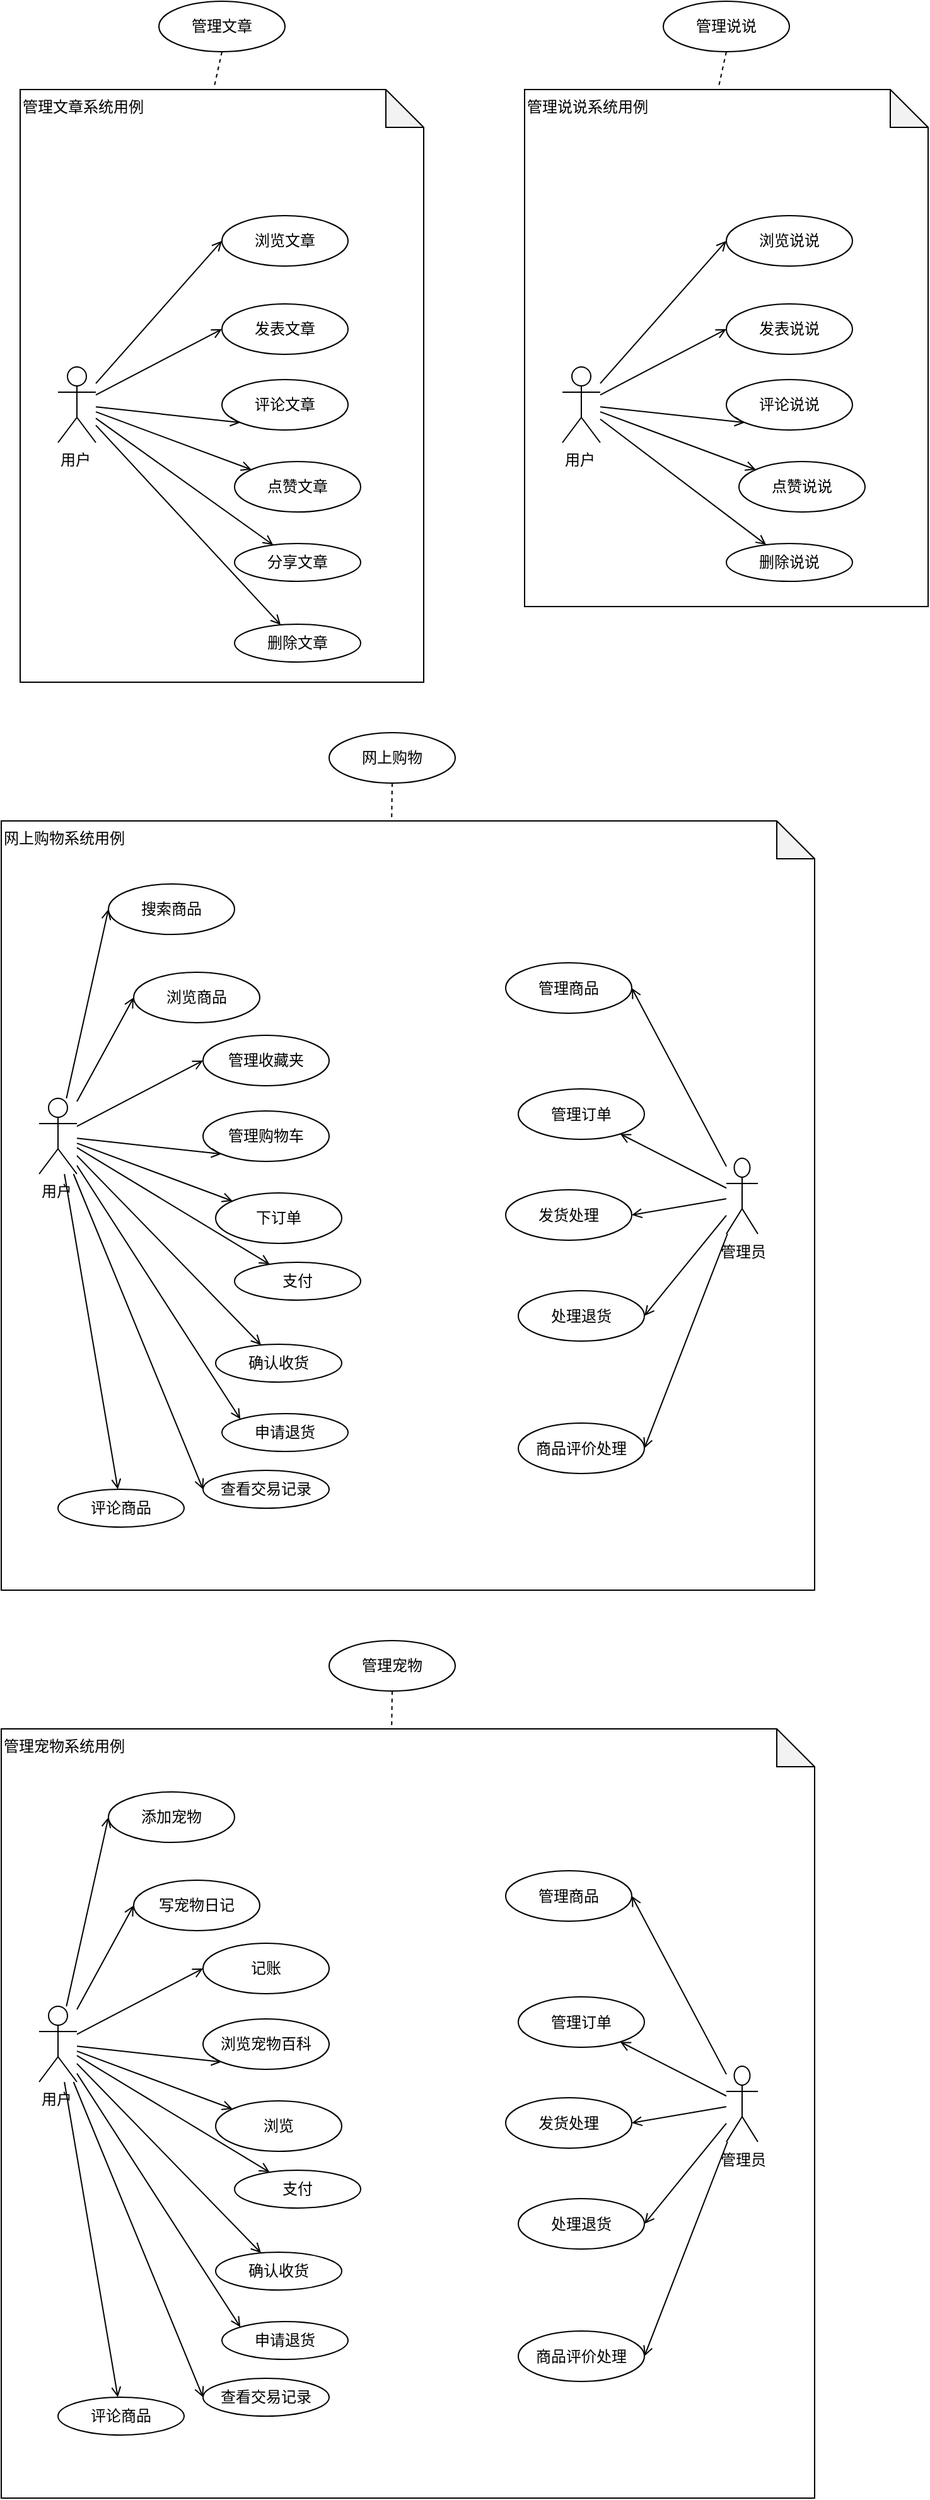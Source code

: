 <mxfile version="10.5.9" type="github"><diagram id="-0vTzU4oAzNSNKCKcxtk" name="Page-1"><mxGraphModel dx="1158" dy="766" grid="1" gridSize="10" guides="1" tooltips="1" connect="1" arrows="1" fold="1" page="1" pageScale="1" pageWidth="1000" pageHeight="1169" math="0" shadow="0"><root><mxCell id="0"/><mxCell id="1" parent="0"/><mxCell id="elsyB9uM147n_RTPPVKQ-110" value="" style="group" vertex="1" connectable="0" parent="1"><mxGeometry x="40" y="90" width="320" height="540" as="geometry"/></mxCell><mxCell id="elsyB9uM147n_RTPPVKQ-90" value="管理文章系统用例" style="shape=note;whiteSpace=wrap;html=1;backgroundOutline=1;darkOpacity=0.05;align=left;verticalAlign=top;" vertex="1" parent="elsyB9uM147n_RTPPVKQ-110"><mxGeometry y="70" width="320" height="470" as="geometry"/></mxCell><mxCell id="elsyB9uM147n_RTPPVKQ-91" value="用户" style="shape=umlActor;verticalLabelPosition=bottom;labelBackgroundColor=#ffffff;verticalAlign=top;html=1;outlineConnect=0;align=left;" vertex="1" parent="elsyB9uM147n_RTPPVKQ-110"><mxGeometry x="30" y="290" width="30" height="60" as="geometry"/></mxCell><mxCell id="elsyB9uM147n_RTPPVKQ-92" value="浏览文章&lt;div style=&quot;text-align: center&quot;&gt;&lt;/div&gt;" style="ellipse;whiteSpace=wrap;html=1;align=center;" vertex="1" parent="elsyB9uM147n_RTPPVKQ-110"><mxGeometry x="160" y="170" width="100" height="40" as="geometry"/></mxCell><mxCell id="elsyB9uM147n_RTPPVKQ-93" style="edgeStyle=none;rounded=0;orthogonalLoop=1;jettySize=auto;html=1;entryX=0;entryY=0.5;entryDx=0;entryDy=0;startArrow=none;startFill=0;endArrow=open;endFill=0;" edge="1" parent="elsyB9uM147n_RTPPVKQ-110" source="elsyB9uM147n_RTPPVKQ-91" target="elsyB9uM147n_RTPPVKQ-92"><mxGeometry relative="1" as="geometry"/></mxCell><mxCell id="elsyB9uM147n_RTPPVKQ-94" value="发表文章&lt;div style=&quot;text-align: center&quot;&gt;&lt;/div&gt;" style="ellipse;whiteSpace=wrap;html=1;align=center;" vertex="1" parent="elsyB9uM147n_RTPPVKQ-110"><mxGeometry x="160" y="240" width="100" height="40" as="geometry"/></mxCell><mxCell id="elsyB9uM147n_RTPPVKQ-104" style="edgeStyle=none;rounded=0;orthogonalLoop=1;jettySize=auto;html=1;entryX=0;entryY=0.5;entryDx=0;entryDy=0;startArrow=none;startFill=0;endArrow=open;endFill=0;" edge="1" parent="elsyB9uM147n_RTPPVKQ-110" source="elsyB9uM147n_RTPPVKQ-91" target="elsyB9uM147n_RTPPVKQ-94"><mxGeometry relative="1" as="geometry"/></mxCell><mxCell id="elsyB9uM147n_RTPPVKQ-96" value="评论文章" style="ellipse;whiteSpace=wrap;html=1;align=center;" vertex="1" parent="elsyB9uM147n_RTPPVKQ-110"><mxGeometry x="160" y="300" width="100" height="40" as="geometry"/></mxCell><mxCell id="elsyB9uM147n_RTPPVKQ-105" style="edgeStyle=none;rounded=0;orthogonalLoop=1;jettySize=auto;html=1;entryX=0;entryY=1;entryDx=0;entryDy=0;startArrow=none;startFill=0;endArrow=open;endFill=0;" edge="1" parent="elsyB9uM147n_RTPPVKQ-110" source="elsyB9uM147n_RTPPVKQ-91" target="elsyB9uM147n_RTPPVKQ-96"><mxGeometry relative="1" as="geometry"/></mxCell><mxCell id="elsyB9uM147n_RTPPVKQ-98" value="点赞文章" style="ellipse;whiteSpace=wrap;html=1;align=center;" vertex="1" parent="elsyB9uM147n_RTPPVKQ-110"><mxGeometry x="170" y="365" width="100" height="40" as="geometry"/></mxCell><mxCell id="elsyB9uM147n_RTPPVKQ-106" style="edgeStyle=none;rounded=0;orthogonalLoop=1;jettySize=auto;html=1;startArrow=none;startFill=0;endArrow=open;endFill=0;" edge="1" parent="elsyB9uM147n_RTPPVKQ-110" source="elsyB9uM147n_RTPPVKQ-91" target="elsyB9uM147n_RTPPVKQ-98"><mxGeometry relative="1" as="geometry"/></mxCell><mxCell id="elsyB9uM147n_RTPPVKQ-100" value="分享文章" style="ellipse;whiteSpace=wrap;html=1;align=center;" vertex="1" parent="elsyB9uM147n_RTPPVKQ-110"><mxGeometry x="170" y="430" width="100" height="30" as="geometry"/></mxCell><mxCell id="elsyB9uM147n_RTPPVKQ-107" style="edgeStyle=none;rounded=0;orthogonalLoop=1;jettySize=auto;html=1;startArrow=none;startFill=0;endArrow=open;endFill=0;" edge="1" parent="elsyB9uM147n_RTPPVKQ-110" source="elsyB9uM147n_RTPPVKQ-91" target="elsyB9uM147n_RTPPVKQ-100"><mxGeometry relative="1" as="geometry"/></mxCell><mxCell id="elsyB9uM147n_RTPPVKQ-102" value="删除文章" style="ellipse;whiteSpace=wrap;html=1;align=center;" vertex="1" parent="elsyB9uM147n_RTPPVKQ-110"><mxGeometry x="170" y="494" width="100" height="30" as="geometry"/></mxCell><mxCell id="elsyB9uM147n_RTPPVKQ-108" style="edgeStyle=none;rounded=0;orthogonalLoop=1;jettySize=auto;html=1;startArrow=none;startFill=0;endArrow=open;endFill=0;" edge="1" parent="elsyB9uM147n_RTPPVKQ-110" source="elsyB9uM147n_RTPPVKQ-91" target="elsyB9uM147n_RTPPVKQ-102"><mxGeometry relative="1" as="geometry"/></mxCell><mxCell id="elsyB9uM147n_RTPPVKQ-109" value="管理文章" style="ellipse;whiteSpace=wrap;html=1;align=center;" vertex="1" parent="elsyB9uM147n_RTPPVKQ-110"><mxGeometry x="110" width="100" height="40" as="geometry"/></mxCell><mxCell id="elsyB9uM147n_RTPPVKQ-5" style="rounded=0;orthogonalLoop=1;jettySize=auto;html=1;entryX=0.48;entryY=-0.002;entryDx=0;entryDy=0;entryPerimeter=0;endArrow=none;endFill=0;dashed=1;exitX=0.5;exitY=1;exitDx=0;exitDy=0;" edge="1" parent="elsyB9uM147n_RTPPVKQ-110" source="elsyB9uM147n_RTPPVKQ-109" target="elsyB9uM147n_RTPPVKQ-90"><mxGeometry relative="1" as="geometry"><mxPoint x="158.594" y="19.994" as="sourcePoint"/><mxPoint x="192" y="60" as="targetPoint"/></mxGeometry></mxCell><mxCell id="elsyB9uM147n_RTPPVKQ-111" value="" style="group" vertex="1" connectable="0" parent="1"><mxGeometry x="440" y="90" width="320" height="540" as="geometry"/></mxCell><mxCell id="elsyB9uM147n_RTPPVKQ-112" value="管理说说系统用例" style="shape=note;whiteSpace=wrap;html=1;backgroundOutline=1;darkOpacity=0.05;align=left;verticalAlign=top;" vertex="1" parent="elsyB9uM147n_RTPPVKQ-111"><mxGeometry y="70" width="320" height="410" as="geometry"/></mxCell><mxCell id="elsyB9uM147n_RTPPVKQ-113" value="用户" style="shape=umlActor;verticalLabelPosition=bottom;labelBackgroundColor=#ffffff;verticalAlign=top;html=1;outlineConnect=0;align=left;" vertex="1" parent="elsyB9uM147n_RTPPVKQ-111"><mxGeometry x="30" y="290" width="30" height="60" as="geometry"/></mxCell><mxCell id="elsyB9uM147n_RTPPVKQ-114" value="浏览说说&lt;div style=&quot;text-align: center&quot;&gt;&lt;/div&gt;" style="ellipse;whiteSpace=wrap;html=1;align=center;" vertex="1" parent="elsyB9uM147n_RTPPVKQ-111"><mxGeometry x="160" y="170" width="100" height="40" as="geometry"/></mxCell><mxCell id="elsyB9uM147n_RTPPVKQ-115" style="edgeStyle=none;rounded=0;orthogonalLoop=1;jettySize=auto;html=1;entryX=0;entryY=0.5;entryDx=0;entryDy=0;startArrow=none;startFill=0;endArrow=open;endFill=0;" edge="1" parent="elsyB9uM147n_RTPPVKQ-111" source="elsyB9uM147n_RTPPVKQ-113" target="elsyB9uM147n_RTPPVKQ-114"><mxGeometry relative="1" as="geometry"/></mxCell><mxCell id="elsyB9uM147n_RTPPVKQ-116" value="发表说说&lt;div style=&quot;text-align: center&quot;&gt;&lt;/div&gt;" style="ellipse;whiteSpace=wrap;html=1;align=center;" vertex="1" parent="elsyB9uM147n_RTPPVKQ-111"><mxGeometry x="160" y="240" width="100" height="40" as="geometry"/></mxCell><mxCell id="elsyB9uM147n_RTPPVKQ-117" style="edgeStyle=none;rounded=0;orthogonalLoop=1;jettySize=auto;html=1;entryX=0;entryY=0.5;entryDx=0;entryDy=0;startArrow=none;startFill=0;endArrow=open;endFill=0;" edge="1" parent="elsyB9uM147n_RTPPVKQ-111" source="elsyB9uM147n_RTPPVKQ-113" target="elsyB9uM147n_RTPPVKQ-116"><mxGeometry relative="1" as="geometry"/></mxCell><mxCell id="elsyB9uM147n_RTPPVKQ-118" value="评论说说" style="ellipse;whiteSpace=wrap;html=1;align=center;" vertex="1" parent="elsyB9uM147n_RTPPVKQ-111"><mxGeometry x="160" y="300" width="100" height="40" as="geometry"/></mxCell><mxCell id="elsyB9uM147n_RTPPVKQ-119" style="edgeStyle=none;rounded=0;orthogonalLoop=1;jettySize=auto;html=1;entryX=0;entryY=1;entryDx=0;entryDy=0;startArrow=none;startFill=0;endArrow=open;endFill=0;" edge="1" parent="elsyB9uM147n_RTPPVKQ-111" source="elsyB9uM147n_RTPPVKQ-113" target="elsyB9uM147n_RTPPVKQ-118"><mxGeometry relative="1" as="geometry"/></mxCell><mxCell id="elsyB9uM147n_RTPPVKQ-120" value="点赞说说" style="ellipse;whiteSpace=wrap;html=1;align=center;" vertex="1" parent="elsyB9uM147n_RTPPVKQ-111"><mxGeometry x="170" y="365" width="100" height="40" as="geometry"/></mxCell><mxCell id="elsyB9uM147n_RTPPVKQ-121" style="edgeStyle=none;rounded=0;orthogonalLoop=1;jettySize=auto;html=1;startArrow=none;startFill=0;endArrow=open;endFill=0;" edge="1" parent="elsyB9uM147n_RTPPVKQ-111" source="elsyB9uM147n_RTPPVKQ-113" target="elsyB9uM147n_RTPPVKQ-120"><mxGeometry relative="1" as="geometry"/></mxCell><mxCell id="elsyB9uM147n_RTPPVKQ-124" value="删除说说" style="ellipse;whiteSpace=wrap;html=1;align=center;" vertex="1" parent="elsyB9uM147n_RTPPVKQ-111"><mxGeometry x="160" y="430" width="100" height="30" as="geometry"/></mxCell><mxCell id="elsyB9uM147n_RTPPVKQ-125" style="edgeStyle=none;rounded=0;orthogonalLoop=1;jettySize=auto;html=1;startArrow=none;startFill=0;endArrow=open;endFill=0;" edge="1" parent="elsyB9uM147n_RTPPVKQ-111" source="elsyB9uM147n_RTPPVKQ-113" target="elsyB9uM147n_RTPPVKQ-124"><mxGeometry relative="1" as="geometry"/></mxCell><mxCell id="elsyB9uM147n_RTPPVKQ-126" value="管理说说" style="ellipse;whiteSpace=wrap;html=1;align=center;" vertex="1" parent="elsyB9uM147n_RTPPVKQ-111"><mxGeometry x="110" width="100" height="40" as="geometry"/></mxCell><mxCell id="elsyB9uM147n_RTPPVKQ-127" style="rounded=0;orthogonalLoop=1;jettySize=auto;html=1;entryX=0.48;entryY=-0.002;entryDx=0;entryDy=0;entryPerimeter=0;endArrow=none;endFill=0;dashed=1;exitX=0.5;exitY=1;exitDx=0;exitDy=0;" edge="1" parent="elsyB9uM147n_RTPPVKQ-111" source="elsyB9uM147n_RTPPVKQ-126" target="elsyB9uM147n_RTPPVKQ-112"><mxGeometry relative="1" as="geometry"><mxPoint x="158.594" y="19.994" as="sourcePoint"/><mxPoint x="192" y="60" as="targetPoint"/></mxGeometry></mxCell><mxCell id="elsyB9uM147n_RTPPVKQ-197" value="" style="group" vertex="1" connectable="0" parent="1"><mxGeometry x="25" y="670" width="645" height="680" as="geometry"/></mxCell><mxCell id="elsyB9uM147n_RTPPVKQ-129" value="网上购物系统用例" style="shape=note;whiteSpace=wrap;html=1;backgroundOutline=1;darkOpacity=0.05;align=left;verticalAlign=top;" vertex="1" parent="elsyB9uM147n_RTPPVKQ-197"><mxGeometry y="70" width="645" height="610" as="geometry"/></mxCell><mxCell id="elsyB9uM147n_RTPPVKQ-130" value="用户" style="shape=umlActor;verticalLabelPosition=bottom;labelBackgroundColor=#ffffff;verticalAlign=top;html=1;outlineConnect=0;align=left;" vertex="1" parent="elsyB9uM147n_RTPPVKQ-197"><mxGeometry x="30" y="290" width="30" height="60" as="geometry"/></mxCell><mxCell id="elsyB9uM147n_RTPPVKQ-131" value="浏览商品&lt;div style=&quot;text-align: center&quot;&gt;&lt;/div&gt;" style="ellipse;whiteSpace=wrap;html=1;align=center;" vertex="1" parent="elsyB9uM147n_RTPPVKQ-197"><mxGeometry x="105" y="190" width="100" height="40" as="geometry"/></mxCell><mxCell id="elsyB9uM147n_RTPPVKQ-132" style="edgeStyle=none;rounded=0;orthogonalLoop=1;jettySize=auto;html=1;entryX=0;entryY=0.5;entryDx=0;entryDy=0;startArrow=none;startFill=0;endArrow=open;endFill=0;" edge="1" parent="elsyB9uM147n_RTPPVKQ-197" source="elsyB9uM147n_RTPPVKQ-130" target="elsyB9uM147n_RTPPVKQ-131"><mxGeometry relative="1" as="geometry"/></mxCell><mxCell id="elsyB9uM147n_RTPPVKQ-133" value="管理收藏夹&lt;div style=&quot;text-align: center&quot;&gt;&lt;/div&gt;" style="ellipse;whiteSpace=wrap;html=1;align=center;" vertex="1" parent="elsyB9uM147n_RTPPVKQ-197"><mxGeometry x="160" y="240" width="100" height="40" as="geometry"/></mxCell><mxCell id="elsyB9uM147n_RTPPVKQ-134" style="edgeStyle=none;rounded=0;orthogonalLoop=1;jettySize=auto;html=1;entryX=0;entryY=0.5;entryDx=0;entryDy=0;startArrow=none;startFill=0;endArrow=open;endFill=0;" edge="1" parent="elsyB9uM147n_RTPPVKQ-197" source="elsyB9uM147n_RTPPVKQ-130" target="elsyB9uM147n_RTPPVKQ-133"><mxGeometry relative="1" as="geometry"/></mxCell><mxCell id="elsyB9uM147n_RTPPVKQ-135" value="管理购物车" style="ellipse;whiteSpace=wrap;html=1;align=center;" vertex="1" parent="elsyB9uM147n_RTPPVKQ-197"><mxGeometry x="160" y="300" width="100" height="40" as="geometry"/></mxCell><mxCell id="elsyB9uM147n_RTPPVKQ-136" style="edgeStyle=none;rounded=0;orthogonalLoop=1;jettySize=auto;html=1;entryX=0;entryY=1;entryDx=0;entryDy=0;startArrow=none;startFill=0;endArrow=open;endFill=0;" edge="1" parent="elsyB9uM147n_RTPPVKQ-197" source="elsyB9uM147n_RTPPVKQ-130" target="elsyB9uM147n_RTPPVKQ-135"><mxGeometry relative="1" as="geometry"/></mxCell><mxCell id="elsyB9uM147n_RTPPVKQ-137" value="下订单" style="ellipse;whiteSpace=wrap;html=1;align=center;" vertex="1" parent="elsyB9uM147n_RTPPVKQ-197"><mxGeometry x="170" y="365" width="100" height="40" as="geometry"/></mxCell><mxCell id="elsyB9uM147n_RTPPVKQ-138" style="edgeStyle=none;rounded=0;orthogonalLoop=1;jettySize=auto;html=1;startArrow=none;startFill=0;endArrow=open;endFill=0;" edge="1" parent="elsyB9uM147n_RTPPVKQ-197" source="elsyB9uM147n_RTPPVKQ-130" target="elsyB9uM147n_RTPPVKQ-137"><mxGeometry relative="1" as="geometry"/></mxCell><mxCell id="elsyB9uM147n_RTPPVKQ-139" value="支付" style="ellipse;whiteSpace=wrap;html=1;align=center;" vertex="1" parent="elsyB9uM147n_RTPPVKQ-197"><mxGeometry x="185" y="420" width="100" height="30" as="geometry"/></mxCell><mxCell id="elsyB9uM147n_RTPPVKQ-140" style="edgeStyle=none;rounded=0;orthogonalLoop=1;jettySize=auto;html=1;startArrow=none;startFill=0;endArrow=open;endFill=0;" edge="1" parent="elsyB9uM147n_RTPPVKQ-197" source="elsyB9uM147n_RTPPVKQ-130" target="elsyB9uM147n_RTPPVKQ-139"><mxGeometry relative="1" as="geometry"/></mxCell><mxCell id="elsyB9uM147n_RTPPVKQ-141" value="确认收货" style="ellipse;whiteSpace=wrap;html=1;align=center;" vertex="1" parent="elsyB9uM147n_RTPPVKQ-197"><mxGeometry x="170" y="485" width="100" height="30" as="geometry"/></mxCell><mxCell id="elsyB9uM147n_RTPPVKQ-142" style="edgeStyle=none;rounded=0;orthogonalLoop=1;jettySize=auto;html=1;startArrow=none;startFill=0;endArrow=open;endFill=0;" edge="1" parent="elsyB9uM147n_RTPPVKQ-197" source="elsyB9uM147n_RTPPVKQ-130" target="elsyB9uM147n_RTPPVKQ-141"><mxGeometry relative="1" as="geometry"/></mxCell><mxCell id="elsyB9uM147n_RTPPVKQ-143" value="网上购物" style="ellipse;whiteSpace=wrap;html=1;align=center;" vertex="1" parent="elsyB9uM147n_RTPPVKQ-197"><mxGeometry x="260" width="100" height="40" as="geometry"/></mxCell><mxCell id="elsyB9uM147n_RTPPVKQ-144" style="rounded=0;orthogonalLoop=1;jettySize=auto;html=1;entryX=0.48;entryY=-0.002;entryDx=0;entryDy=0;entryPerimeter=0;endArrow=none;endFill=0;dashed=1;exitX=0.5;exitY=1;exitDx=0;exitDy=0;" edge="1" parent="elsyB9uM147n_RTPPVKQ-197" source="elsyB9uM147n_RTPPVKQ-143" target="elsyB9uM147n_RTPPVKQ-129"><mxGeometry relative="1" as="geometry"><mxPoint x="158.594" y="19.994" as="sourcePoint"/><mxPoint x="192" y="60" as="targetPoint"/></mxGeometry></mxCell><mxCell id="elsyB9uM147n_RTPPVKQ-145" value="评论商品" style="ellipse;whiteSpace=wrap;html=1;align=center;" vertex="1" parent="elsyB9uM147n_RTPPVKQ-197"><mxGeometry x="45" y="600" width="100" height="30" as="geometry"/></mxCell><mxCell id="elsyB9uM147n_RTPPVKQ-146" style="edgeStyle=none;rounded=0;orthogonalLoop=1;jettySize=auto;html=1;startArrow=none;startFill=0;endArrow=open;endFill=0;" edge="1" parent="elsyB9uM147n_RTPPVKQ-197" source="elsyB9uM147n_RTPPVKQ-130" target="elsyB9uM147n_RTPPVKQ-145"><mxGeometry relative="1" as="geometry"/></mxCell><mxCell id="elsyB9uM147n_RTPPVKQ-149" value="搜索商品&lt;div style=&quot;text-align: center&quot;&gt;&lt;/div&gt;" style="ellipse;whiteSpace=wrap;html=1;align=center;" vertex="1" parent="elsyB9uM147n_RTPPVKQ-197"><mxGeometry x="85" y="120" width="100" height="40" as="geometry"/></mxCell><mxCell id="elsyB9uM147n_RTPPVKQ-151" value="申请退货" style="ellipse;whiteSpace=wrap;html=1;align=center;" vertex="1" parent="elsyB9uM147n_RTPPVKQ-197"><mxGeometry x="175" y="540" width="100" height="30" as="geometry"/></mxCell><mxCell id="elsyB9uM147n_RTPPVKQ-153" value="查看交易记录" style="ellipse;whiteSpace=wrap;html=1;align=center;" vertex="1" parent="elsyB9uM147n_RTPPVKQ-197"><mxGeometry x="160" y="585" width="100" height="30" as="geometry"/></mxCell><mxCell id="elsyB9uM147n_RTPPVKQ-196" value="" style="group" vertex="1" connectable="0" parent="elsyB9uM147n_RTPPVKQ-197"><mxGeometry x="400" y="182.5" width="200" height="405" as="geometry"/></mxCell><mxCell id="elsyB9uM147n_RTPPVKQ-155" value="管理员" style="shape=umlActor;verticalLabelPosition=bottom;labelBackgroundColor=#ffffff;verticalAlign=top;html=1;outlineConnect=0;align=center;" vertex="1" parent="elsyB9uM147n_RTPPVKQ-196"><mxGeometry x="175" y="155" width="25" height="60" as="geometry"/></mxCell><mxCell id="elsyB9uM147n_RTPPVKQ-156" value="管理商品&lt;div style=&quot;text-align: center&quot;&gt;&lt;/div&gt;" style="ellipse;whiteSpace=wrap;html=1;align=center;" vertex="1" parent="elsyB9uM147n_RTPPVKQ-196"><mxGeometry width="100" height="40" as="geometry"/></mxCell><mxCell id="elsyB9uM147n_RTPPVKQ-188" style="edgeStyle=none;rounded=0;orthogonalLoop=1;jettySize=auto;html=1;entryX=1;entryY=0.5;entryDx=0;entryDy=0;startArrow=none;startFill=0;endArrow=open;endFill=0;" edge="1" parent="elsyB9uM147n_RTPPVKQ-196" source="elsyB9uM147n_RTPPVKQ-155" target="elsyB9uM147n_RTPPVKQ-156"><mxGeometry relative="1" as="geometry"/></mxCell><mxCell id="elsyB9uM147n_RTPPVKQ-157" value="管理订单&lt;div style=&quot;text-align: center&quot;&gt;&lt;/div&gt;" style="ellipse;whiteSpace=wrap;html=1;align=center;" vertex="1" parent="elsyB9uM147n_RTPPVKQ-196"><mxGeometry x="10" y="100" width="100" height="40" as="geometry"/></mxCell><mxCell id="elsyB9uM147n_RTPPVKQ-189" style="edgeStyle=none;rounded=0;orthogonalLoop=1;jettySize=auto;html=1;startArrow=none;startFill=0;endArrow=open;endFill=0;" edge="1" parent="elsyB9uM147n_RTPPVKQ-196" source="elsyB9uM147n_RTPPVKQ-155" target="elsyB9uM147n_RTPPVKQ-157"><mxGeometry relative="1" as="geometry"/></mxCell><mxCell id="elsyB9uM147n_RTPPVKQ-186" value="处理退货&lt;div style=&quot;text-align: center&quot;&gt;&lt;/div&gt;" style="ellipse;whiteSpace=wrap;html=1;align=center;" vertex="1" parent="elsyB9uM147n_RTPPVKQ-196"><mxGeometry x="10" y="260" width="100" height="40" as="geometry"/></mxCell><mxCell id="elsyB9uM147n_RTPPVKQ-193" style="edgeStyle=none;rounded=0;orthogonalLoop=1;jettySize=auto;html=1;entryX=1;entryY=0.5;entryDx=0;entryDy=0;startArrow=none;startFill=0;endArrow=open;endFill=0;" edge="1" parent="elsyB9uM147n_RTPPVKQ-196" source="elsyB9uM147n_RTPPVKQ-155" target="elsyB9uM147n_RTPPVKQ-186"><mxGeometry relative="1" as="geometry"/></mxCell><mxCell id="elsyB9uM147n_RTPPVKQ-187" value="发货处理&lt;div style=&quot;text-align: center&quot;&gt;&lt;/div&gt;" style="ellipse;whiteSpace=wrap;html=1;align=center;" vertex="1" parent="elsyB9uM147n_RTPPVKQ-196"><mxGeometry y="180" width="100" height="40" as="geometry"/></mxCell><mxCell id="elsyB9uM147n_RTPPVKQ-190" style="edgeStyle=none;rounded=0;orthogonalLoop=1;jettySize=auto;html=1;entryX=1;entryY=0.5;entryDx=0;entryDy=0;startArrow=none;startFill=0;endArrow=open;endFill=0;" edge="1" parent="elsyB9uM147n_RTPPVKQ-196" source="elsyB9uM147n_RTPPVKQ-155" target="elsyB9uM147n_RTPPVKQ-187"><mxGeometry relative="1" as="geometry"/></mxCell><mxCell id="elsyB9uM147n_RTPPVKQ-194" value="商品评价处理&lt;div style=&quot;text-align: center&quot;&gt;&lt;/div&gt;" style="ellipse;whiteSpace=wrap;html=1;align=center;" vertex="1" parent="elsyB9uM147n_RTPPVKQ-196"><mxGeometry x="10" y="365" width="100" height="40" as="geometry"/></mxCell><mxCell id="elsyB9uM147n_RTPPVKQ-195" style="edgeStyle=none;rounded=0;orthogonalLoop=1;jettySize=auto;html=1;entryX=1;entryY=0.5;entryDx=0;entryDy=0;startArrow=none;startFill=0;endArrow=open;endFill=0;" edge="1" parent="elsyB9uM147n_RTPPVKQ-196" source="elsyB9uM147n_RTPPVKQ-155" target="elsyB9uM147n_RTPPVKQ-194"><mxGeometry relative="1" as="geometry"/></mxCell><mxCell id="elsyB9uM147n_RTPPVKQ-150" style="edgeStyle=none;rounded=0;orthogonalLoop=1;jettySize=auto;html=1;entryX=0;entryY=0.5;entryDx=0;entryDy=0;startArrow=none;startFill=0;endArrow=open;endFill=0;" edge="1" parent="elsyB9uM147n_RTPPVKQ-197" source="elsyB9uM147n_RTPPVKQ-130" target="elsyB9uM147n_RTPPVKQ-149"><mxGeometry relative="1" as="geometry"/></mxCell><mxCell id="elsyB9uM147n_RTPPVKQ-152" style="edgeStyle=none;rounded=0;orthogonalLoop=1;jettySize=auto;html=1;entryX=0;entryY=0;entryDx=0;entryDy=0;startArrow=none;startFill=0;endArrow=open;endFill=0;" edge="1" parent="elsyB9uM147n_RTPPVKQ-197" source="elsyB9uM147n_RTPPVKQ-130" target="elsyB9uM147n_RTPPVKQ-151"><mxGeometry relative="1" as="geometry"/></mxCell><mxCell id="elsyB9uM147n_RTPPVKQ-154" style="edgeStyle=none;rounded=0;orthogonalLoop=1;jettySize=auto;html=1;entryX=0;entryY=0.5;entryDx=0;entryDy=0;startArrow=none;startFill=0;endArrow=open;endFill=0;" edge="1" parent="elsyB9uM147n_RTPPVKQ-197" source="elsyB9uM147n_RTPPVKQ-130" target="elsyB9uM147n_RTPPVKQ-153"><mxGeometry relative="1" as="geometry"/></mxCell><mxCell id="elsyB9uM147n_RTPPVKQ-198" value="" style="group" vertex="1" connectable="0" parent="1"><mxGeometry x="25" y="1390" width="645" height="680" as="geometry"/></mxCell><mxCell id="elsyB9uM147n_RTPPVKQ-199" value="管理宠物系统用例" style="shape=note;whiteSpace=wrap;html=1;backgroundOutline=1;darkOpacity=0.05;align=left;verticalAlign=top;" vertex="1" parent="elsyB9uM147n_RTPPVKQ-198"><mxGeometry y="70" width="645" height="610" as="geometry"/></mxCell><mxCell id="elsyB9uM147n_RTPPVKQ-200" value="用户" style="shape=umlActor;verticalLabelPosition=bottom;labelBackgroundColor=#ffffff;verticalAlign=top;html=1;outlineConnect=0;align=left;" vertex="1" parent="elsyB9uM147n_RTPPVKQ-198"><mxGeometry x="30" y="290" width="30" height="60" as="geometry"/></mxCell><mxCell id="elsyB9uM147n_RTPPVKQ-201" value="写宠物日记&lt;div style=&quot;text-align: center&quot;&gt;&lt;/div&gt;" style="ellipse;whiteSpace=wrap;html=1;align=center;" vertex="1" parent="elsyB9uM147n_RTPPVKQ-198"><mxGeometry x="105" y="190" width="100" height="40" as="geometry"/></mxCell><mxCell id="elsyB9uM147n_RTPPVKQ-202" style="edgeStyle=none;rounded=0;orthogonalLoop=1;jettySize=auto;html=1;entryX=0;entryY=0.5;entryDx=0;entryDy=0;startArrow=none;startFill=0;endArrow=open;endFill=0;" edge="1" parent="elsyB9uM147n_RTPPVKQ-198" source="elsyB9uM147n_RTPPVKQ-200" target="elsyB9uM147n_RTPPVKQ-201"><mxGeometry relative="1" as="geometry"/></mxCell><mxCell id="elsyB9uM147n_RTPPVKQ-203" value="记账&lt;div style=&quot;text-align: center&quot;&gt;&lt;/div&gt;" style="ellipse;whiteSpace=wrap;html=1;align=center;" vertex="1" parent="elsyB9uM147n_RTPPVKQ-198"><mxGeometry x="160" y="240" width="100" height="40" as="geometry"/></mxCell><mxCell id="elsyB9uM147n_RTPPVKQ-204" style="edgeStyle=none;rounded=0;orthogonalLoop=1;jettySize=auto;html=1;entryX=0;entryY=0.5;entryDx=0;entryDy=0;startArrow=none;startFill=0;endArrow=open;endFill=0;" edge="1" parent="elsyB9uM147n_RTPPVKQ-198" source="elsyB9uM147n_RTPPVKQ-200" target="elsyB9uM147n_RTPPVKQ-203"><mxGeometry relative="1" as="geometry"/></mxCell><mxCell id="elsyB9uM147n_RTPPVKQ-205" value="浏览宠物百科" style="ellipse;whiteSpace=wrap;html=1;align=center;" vertex="1" parent="elsyB9uM147n_RTPPVKQ-198"><mxGeometry x="160" y="300" width="100" height="40" as="geometry"/></mxCell><mxCell id="elsyB9uM147n_RTPPVKQ-206" style="edgeStyle=none;rounded=0;orthogonalLoop=1;jettySize=auto;html=1;entryX=0;entryY=1;entryDx=0;entryDy=0;startArrow=none;startFill=0;endArrow=open;endFill=0;" edge="1" parent="elsyB9uM147n_RTPPVKQ-198" source="elsyB9uM147n_RTPPVKQ-200" target="elsyB9uM147n_RTPPVKQ-205"><mxGeometry relative="1" as="geometry"/></mxCell><mxCell id="elsyB9uM147n_RTPPVKQ-207" value="浏览" style="ellipse;whiteSpace=wrap;html=1;align=center;" vertex="1" parent="elsyB9uM147n_RTPPVKQ-198"><mxGeometry x="170" y="365" width="100" height="40" as="geometry"/></mxCell><mxCell id="elsyB9uM147n_RTPPVKQ-208" style="edgeStyle=none;rounded=0;orthogonalLoop=1;jettySize=auto;html=1;startArrow=none;startFill=0;endArrow=open;endFill=0;" edge="1" parent="elsyB9uM147n_RTPPVKQ-198" source="elsyB9uM147n_RTPPVKQ-200" target="elsyB9uM147n_RTPPVKQ-207"><mxGeometry relative="1" as="geometry"/></mxCell><mxCell id="elsyB9uM147n_RTPPVKQ-209" value="支付" style="ellipse;whiteSpace=wrap;html=1;align=center;" vertex="1" parent="elsyB9uM147n_RTPPVKQ-198"><mxGeometry x="185" y="420" width="100" height="30" as="geometry"/></mxCell><mxCell id="elsyB9uM147n_RTPPVKQ-210" style="edgeStyle=none;rounded=0;orthogonalLoop=1;jettySize=auto;html=1;startArrow=none;startFill=0;endArrow=open;endFill=0;" edge="1" parent="elsyB9uM147n_RTPPVKQ-198" source="elsyB9uM147n_RTPPVKQ-200" target="elsyB9uM147n_RTPPVKQ-209"><mxGeometry relative="1" as="geometry"/></mxCell><mxCell id="elsyB9uM147n_RTPPVKQ-211" value="确认收货" style="ellipse;whiteSpace=wrap;html=1;align=center;" vertex="1" parent="elsyB9uM147n_RTPPVKQ-198"><mxGeometry x="170" y="485" width="100" height="30" as="geometry"/></mxCell><mxCell id="elsyB9uM147n_RTPPVKQ-212" style="edgeStyle=none;rounded=0;orthogonalLoop=1;jettySize=auto;html=1;startArrow=none;startFill=0;endArrow=open;endFill=0;" edge="1" parent="elsyB9uM147n_RTPPVKQ-198" source="elsyB9uM147n_RTPPVKQ-200" target="elsyB9uM147n_RTPPVKQ-211"><mxGeometry relative="1" as="geometry"/></mxCell><mxCell id="elsyB9uM147n_RTPPVKQ-213" value="管理宠物" style="ellipse;whiteSpace=wrap;html=1;align=center;" vertex="1" parent="elsyB9uM147n_RTPPVKQ-198"><mxGeometry x="260" width="100" height="40" as="geometry"/></mxCell><mxCell id="elsyB9uM147n_RTPPVKQ-214" style="rounded=0;orthogonalLoop=1;jettySize=auto;html=1;entryX=0.48;entryY=-0.002;entryDx=0;entryDy=0;entryPerimeter=0;endArrow=none;endFill=0;dashed=1;exitX=0.5;exitY=1;exitDx=0;exitDy=0;" edge="1" parent="elsyB9uM147n_RTPPVKQ-198" source="elsyB9uM147n_RTPPVKQ-213" target="elsyB9uM147n_RTPPVKQ-199"><mxGeometry relative="1" as="geometry"><mxPoint x="158.594" y="19.994" as="sourcePoint"/><mxPoint x="192" y="60" as="targetPoint"/></mxGeometry></mxCell><mxCell id="elsyB9uM147n_RTPPVKQ-215" value="评论商品" style="ellipse;whiteSpace=wrap;html=1;align=center;" vertex="1" parent="elsyB9uM147n_RTPPVKQ-198"><mxGeometry x="45" y="600" width="100" height="30" as="geometry"/></mxCell><mxCell id="elsyB9uM147n_RTPPVKQ-216" style="edgeStyle=none;rounded=0;orthogonalLoop=1;jettySize=auto;html=1;startArrow=none;startFill=0;endArrow=open;endFill=0;" edge="1" parent="elsyB9uM147n_RTPPVKQ-198" source="elsyB9uM147n_RTPPVKQ-200" target="elsyB9uM147n_RTPPVKQ-215"><mxGeometry relative="1" as="geometry"/></mxCell><mxCell id="elsyB9uM147n_RTPPVKQ-217" value="添加宠物&lt;div style=&quot;text-align: center&quot;&gt;&lt;/div&gt;" style="ellipse;whiteSpace=wrap;html=1;align=center;" vertex="1" parent="elsyB9uM147n_RTPPVKQ-198"><mxGeometry x="85" y="120" width="100" height="40" as="geometry"/></mxCell><mxCell id="elsyB9uM147n_RTPPVKQ-218" value="申请退货" style="ellipse;whiteSpace=wrap;html=1;align=center;" vertex="1" parent="elsyB9uM147n_RTPPVKQ-198"><mxGeometry x="175" y="540" width="100" height="30" as="geometry"/></mxCell><mxCell id="elsyB9uM147n_RTPPVKQ-219" value="查看交易记录" style="ellipse;whiteSpace=wrap;html=1;align=center;" vertex="1" parent="elsyB9uM147n_RTPPVKQ-198"><mxGeometry x="160" y="585" width="100" height="30" as="geometry"/></mxCell><mxCell id="elsyB9uM147n_RTPPVKQ-220" value="" style="group" vertex="1" connectable="0" parent="elsyB9uM147n_RTPPVKQ-198"><mxGeometry x="400" y="182.5" width="200" height="405" as="geometry"/></mxCell><mxCell id="elsyB9uM147n_RTPPVKQ-221" value="管理员" style="shape=umlActor;verticalLabelPosition=bottom;labelBackgroundColor=#ffffff;verticalAlign=top;html=1;outlineConnect=0;align=center;" vertex="1" parent="elsyB9uM147n_RTPPVKQ-220"><mxGeometry x="175" y="155" width="25" height="60" as="geometry"/></mxCell><mxCell id="elsyB9uM147n_RTPPVKQ-222" value="管理商品&lt;div style=&quot;text-align: center&quot;&gt;&lt;/div&gt;" style="ellipse;whiteSpace=wrap;html=1;align=center;" vertex="1" parent="elsyB9uM147n_RTPPVKQ-220"><mxGeometry width="100" height="40" as="geometry"/></mxCell><mxCell id="elsyB9uM147n_RTPPVKQ-223" style="edgeStyle=none;rounded=0;orthogonalLoop=1;jettySize=auto;html=1;entryX=1;entryY=0.5;entryDx=0;entryDy=0;startArrow=none;startFill=0;endArrow=open;endFill=0;" edge="1" parent="elsyB9uM147n_RTPPVKQ-220" source="elsyB9uM147n_RTPPVKQ-221" target="elsyB9uM147n_RTPPVKQ-222"><mxGeometry relative="1" as="geometry"/></mxCell><mxCell id="elsyB9uM147n_RTPPVKQ-224" value="管理订单&lt;div style=&quot;text-align: center&quot;&gt;&lt;/div&gt;" style="ellipse;whiteSpace=wrap;html=1;align=center;" vertex="1" parent="elsyB9uM147n_RTPPVKQ-220"><mxGeometry x="10" y="100" width="100" height="40" as="geometry"/></mxCell><mxCell id="elsyB9uM147n_RTPPVKQ-225" style="edgeStyle=none;rounded=0;orthogonalLoop=1;jettySize=auto;html=1;startArrow=none;startFill=0;endArrow=open;endFill=0;" edge="1" parent="elsyB9uM147n_RTPPVKQ-220" source="elsyB9uM147n_RTPPVKQ-221" target="elsyB9uM147n_RTPPVKQ-224"><mxGeometry relative="1" as="geometry"/></mxCell><mxCell id="elsyB9uM147n_RTPPVKQ-226" value="处理退货&lt;div style=&quot;text-align: center&quot;&gt;&lt;/div&gt;" style="ellipse;whiteSpace=wrap;html=1;align=center;" vertex="1" parent="elsyB9uM147n_RTPPVKQ-220"><mxGeometry x="10" y="260" width="100" height="40" as="geometry"/></mxCell><mxCell id="elsyB9uM147n_RTPPVKQ-227" style="edgeStyle=none;rounded=0;orthogonalLoop=1;jettySize=auto;html=1;entryX=1;entryY=0.5;entryDx=0;entryDy=0;startArrow=none;startFill=0;endArrow=open;endFill=0;" edge="1" parent="elsyB9uM147n_RTPPVKQ-220" source="elsyB9uM147n_RTPPVKQ-221" target="elsyB9uM147n_RTPPVKQ-226"><mxGeometry relative="1" as="geometry"/></mxCell><mxCell id="elsyB9uM147n_RTPPVKQ-228" value="发货处理&lt;div style=&quot;text-align: center&quot;&gt;&lt;/div&gt;" style="ellipse;whiteSpace=wrap;html=1;align=center;" vertex="1" parent="elsyB9uM147n_RTPPVKQ-220"><mxGeometry y="180" width="100" height="40" as="geometry"/></mxCell><mxCell id="elsyB9uM147n_RTPPVKQ-229" style="edgeStyle=none;rounded=0;orthogonalLoop=1;jettySize=auto;html=1;entryX=1;entryY=0.5;entryDx=0;entryDy=0;startArrow=none;startFill=0;endArrow=open;endFill=0;" edge="1" parent="elsyB9uM147n_RTPPVKQ-220" source="elsyB9uM147n_RTPPVKQ-221" target="elsyB9uM147n_RTPPVKQ-228"><mxGeometry relative="1" as="geometry"/></mxCell><mxCell id="elsyB9uM147n_RTPPVKQ-230" value="商品评价处理&lt;div style=&quot;text-align: center&quot;&gt;&lt;/div&gt;" style="ellipse;whiteSpace=wrap;html=1;align=center;" vertex="1" parent="elsyB9uM147n_RTPPVKQ-220"><mxGeometry x="10" y="365" width="100" height="40" as="geometry"/></mxCell><mxCell id="elsyB9uM147n_RTPPVKQ-231" style="edgeStyle=none;rounded=0;orthogonalLoop=1;jettySize=auto;html=1;entryX=1;entryY=0.5;entryDx=0;entryDy=0;startArrow=none;startFill=0;endArrow=open;endFill=0;" edge="1" parent="elsyB9uM147n_RTPPVKQ-220" source="elsyB9uM147n_RTPPVKQ-221" target="elsyB9uM147n_RTPPVKQ-230"><mxGeometry relative="1" as="geometry"/></mxCell><mxCell id="elsyB9uM147n_RTPPVKQ-232" style="edgeStyle=none;rounded=0;orthogonalLoop=1;jettySize=auto;html=1;entryX=0;entryY=0.5;entryDx=0;entryDy=0;startArrow=none;startFill=0;endArrow=open;endFill=0;" edge="1" parent="elsyB9uM147n_RTPPVKQ-198" source="elsyB9uM147n_RTPPVKQ-200" target="elsyB9uM147n_RTPPVKQ-217"><mxGeometry relative="1" as="geometry"/></mxCell><mxCell id="elsyB9uM147n_RTPPVKQ-233" style="edgeStyle=none;rounded=0;orthogonalLoop=1;jettySize=auto;html=1;entryX=0;entryY=0;entryDx=0;entryDy=0;startArrow=none;startFill=0;endArrow=open;endFill=0;" edge="1" parent="elsyB9uM147n_RTPPVKQ-198" source="elsyB9uM147n_RTPPVKQ-200" target="elsyB9uM147n_RTPPVKQ-218"><mxGeometry relative="1" as="geometry"/></mxCell><mxCell id="elsyB9uM147n_RTPPVKQ-234" style="edgeStyle=none;rounded=0;orthogonalLoop=1;jettySize=auto;html=1;entryX=0;entryY=0.5;entryDx=0;entryDy=0;startArrow=none;startFill=0;endArrow=open;endFill=0;" edge="1" parent="elsyB9uM147n_RTPPVKQ-198" source="elsyB9uM147n_RTPPVKQ-200" target="elsyB9uM147n_RTPPVKQ-219"><mxGeometry relative="1" as="geometry"/></mxCell></root></mxGraphModel></diagram></mxfile>